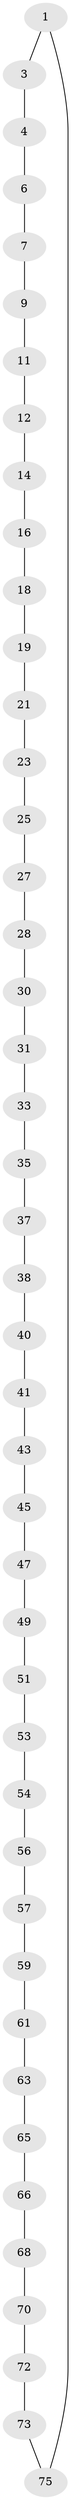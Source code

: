 // Generated by graph-tools (version 1.1) at 2025/52/02/27/25 19:52:23]
// undirected, 44 vertices, 44 edges
graph export_dot {
graph [start="1"]
  node [color=gray90,style=filled];
  1 [super="+2"];
  3;
  4 [super="+5"];
  6;
  7 [super="+8"];
  9 [super="+10"];
  11;
  12 [super="+13"];
  14 [super="+15"];
  16 [super="+17"];
  18;
  19 [super="+20"];
  21 [super="+22"];
  23 [super="+24"];
  25 [super="+26"];
  27;
  28 [super="+29"];
  30;
  31 [super="+32"];
  33 [super="+34"];
  35 [super="+36"];
  37;
  38 [super="+39"];
  40;
  41 [super="+42"];
  43 [super="+44"];
  45 [super="+46"];
  47 [super="+48"];
  49 [super="+50"];
  51 [super="+52"];
  53;
  54 [super="+55"];
  56;
  57 [super="+58"];
  59 [super="+60"];
  61 [super="+62"];
  63 [super="+64"];
  65;
  66 [super="+67"];
  68 [super="+69"];
  70 [super="+71"];
  72;
  73 [super="+74"];
  75;
  1 -- 75;
  1 -- 3;
  3 -- 4;
  4 -- 6;
  6 -- 7;
  7 -- 9;
  9 -- 11;
  11 -- 12;
  12 -- 14;
  14 -- 16;
  16 -- 18;
  18 -- 19;
  19 -- 21;
  21 -- 23;
  23 -- 25;
  25 -- 27;
  27 -- 28;
  28 -- 30;
  30 -- 31;
  31 -- 33;
  33 -- 35;
  35 -- 37;
  37 -- 38;
  38 -- 40;
  40 -- 41;
  41 -- 43;
  43 -- 45;
  45 -- 47;
  47 -- 49;
  49 -- 51;
  51 -- 53;
  53 -- 54;
  54 -- 56;
  56 -- 57;
  57 -- 59;
  59 -- 61;
  61 -- 63;
  63 -- 65;
  65 -- 66;
  66 -- 68;
  68 -- 70;
  70 -- 72;
  72 -- 73;
  73 -- 75;
}
